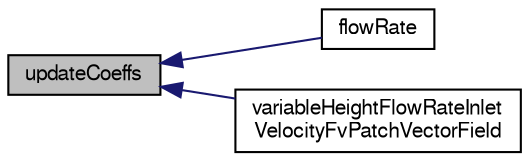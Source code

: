 digraph "updateCoeffs"
{
  bgcolor="transparent";
  edge [fontname="FreeSans",fontsize="10",labelfontname="FreeSans",labelfontsize="10"];
  node [fontname="FreeSans",fontsize="10",shape=record];
  rankdir="LR";
  Node63 [label="updateCoeffs",height=0.2,width=0.4,color="black", fillcolor="grey75", style="filled", fontcolor="black"];
  Node63 -> Node64 [dir="back",color="midnightblue",fontsize="10",style="solid",fontname="FreeSans"];
  Node64 [label="flowRate",height=0.2,width=0.4,color="black",URL="$a22338.html#a56ebcaa766ac596c76aac3edbcec3216",tooltip="Return reference to the flux to allow adjustment. "];
  Node63 -> Node65 [dir="back",color="midnightblue",fontsize="10",style="solid",fontname="FreeSans"];
  Node65 [label="variableHeightFlowRateInlet\lVelocityFvPatchVectorField",height=0.2,width=0.4,color="black",URL="$a22338.html#a9530a5acd29ff241a6f88ab02a6e6fb6",tooltip="Construct as copy setting internal field reference. "];
}
